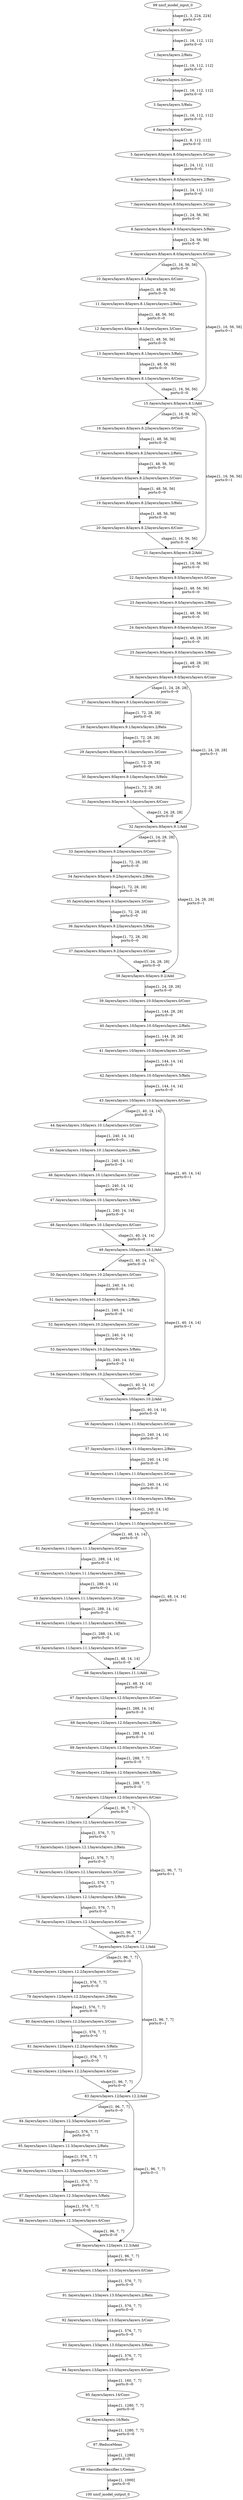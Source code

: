 strict digraph  {
"0 /layers/layers.0/Conv" [id=0, type=Conv];
"1 /layers/layers.2/Relu" [id=1, type=Relu];
"2 /layers/layers.3/Conv" [id=2, type=Conv];
"3 /layers/layers.5/Relu" [id=3, type=Relu];
"4 /layers/layers.6/Conv" [id=4, type=Conv];
"5 /layers/layers.8/layers.8.0/layers/layers.0/Conv" [id=5, type=Conv];
"6 /layers/layers.8/layers.8.0/layers/layers.2/Relu" [id=6, type=Relu];
"7 /layers/layers.8/layers.8.0/layers/layers.3/Conv" [id=7, type=Conv];
"8 /layers/layers.8/layers.8.0/layers/layers.5/Relu" [id=8, type=Relu];
"9 /layers/layers.8/layers.8.0/layers/layers.6/Conv" [id=9, type=Conv];
"10 /layers/layers.8/layers.8.1/layers/layers.0/Conv" [id=10, type=Conv];
"11 /layers/layers.8/layers.8.1/layers/layers.2/Relu" [id=11, type=Relu];
"12 /layers/layers.8/layers.8.1/layers/layers.3/Conv" [id=12, type=Conv];
"13 /layers/layers.8/layers.8.1/layers/layers.5/Relu" [id=13, type=Relu];
"14 /layers/layers.8/layers.8.1/layers/layers.6/Conv" [id=14, type=Conv];
"15 /layers/layers.8/layers.8.1/Add" [id=15, type=Add];
"16 /layers/layers.8/layers.8.2/layers/layers.0/Conv" [id=16, type=Conv];
"17 /layers/layers.8/layers.8.2/layers/layers.2/Relu" [id=17, type=Relu];
"18 /layers/layers.8/layers.8.2/layers/layers.3/Conv" [id=18, type=Conv];
"19 /layers/layers.8/layers.8.2/layers/layers.5/Relu" [id=19, type=Relu];
"20 /layers/layers.8/layers.8.2/layers/layers.6/Conv" [id=20, type=Conv];
"21 /layers/layers.8/layers.8.2/Add" [id=21, type=Add];
"22 /layers/layers.9/layers.9.0/layers/layers.0/Conv" [id=22, type=Conv];
"23 /layers/layers.9/layers.9.0/layers/layers.2/Relu" [id=23, type=Relu];
"24 /layers/layers.9/layers.9.0/layers/layers.3/Conv" [id=24, type=Conv];
"25 /layers/layers.9/layers.9.0/layers/layers.5/Relu" [id=25, type=Relu];
"26 /layers/layers.9/layers.9.0/layers/layers.6/Conv" [id=26, type=Conv];
"27 /layers/layers.9/layers.9.1/layers/layers.0/Conv" [id=27, type=Conv];
"28 /layers/layers.9/layers.9.1/layers/layers.2/Relu" [id=28, type=Relu];
"29 /layers/layers.9/layers.9.1/layers/layers.3/Conv" [id=29, type=Conv];
"30 /layers/layers.9/layers.9.1/layers/layers.5/Relu" [id=30, type=Relu];
"31 /layers/layers.9/layers.9.1/layers/layers.6/Conv" [id=31, type=Conv];
"32 /layers/layers.9/layers.9.1/Add" [id=32, type=Add];
"33 /layers/layers.9/layers.9.2/layers/layers.0/Conv" [id=33, type=Conv];
"34 /layers/layers.9/layers.9.2/layers/layers.2/Relu" [id=34, type=Relu];
"35 /layers/layers.9/layers.9.2/layers/layers.3/Conv" [id=35, type=Conv];
"36 /layers/layers.9/layers.9.2/layers/layers.5/Relu" [id=36, type=Relu];
"37 /layers/layers.9/layers.9.2/layers/layers.6/Conv" [id=37, type=Conv];
"38 /layers/layers.9/layers.9.2/Add" [id=38, type=Add];
"39 /layers/layers.10/layers.10.0/layers/layers.0/Conv" [id=39, type=Conv];
"40 /layers/layers.10/layers.10.0/layers/layers.2/Relu" [id=40, type=Relu];
"41 /layers/layers.10/layers.10.0/layers/layers.3/Conv" [id=41, type=Conv];
"42 /layers/layers.10/layers.10.0/layers/layers.5/Relu" [id=42, type=Relu];
"43 /layers/layers.10/layers.10.0/layers/layers.6/Conv" [id=43, type=Conv];
"44 /layers/layers.10/layers.10.1/layers/layers.0/Conv" [id=44, type=Conv];
"45 /layers/layers.10/layers.10.1/layers/layers.2/Relu" [id=45, type=Relu];
"46 /layers/layers.10/layers.10.1/layers/layers.3/Conv" [id=46, type=Conv];
"47 /layers/layers.10/layers.10.1/layers/layers.5/Relu" [id=47, type=Relu];
"48 /layers/layers.10/layers.10.1/layers/layers.6/Conv" [id=48, type=Conv];
"49 /layers/layers.10/layers.10.1/Add" [id=49, type=Add];
"50 /layers/layers.10/layers.10.2/layers/layers.0/Conv" [id=50, type=Conv];
"51 /layers/layers.10/layers.10.2/layers/layers.2/Relu" [id=51, type=Relu];
"52 /layers/layers.10/layers.10.2/layers/layers.3/Conv" [id=52, type=Conv];
"53 /layers/layers.10/layers.10.2/layers/layers.5/Relu" [id=53, type=Relu];
"54 /layers/layers.10/layers.10.2/layers/layers.6/Conv" [id=54, type=Conv];
"55 /layers/layers.10/layers.10.2/Add" [id=55, type=Add];
"56 /layers/layers.11/layers.11.0/layers/layers.0/Conv" [id=56, type=Conv];
"57 /layers/layers.11/layers.11.0/layers/layers.2/Relu" [id=57, type=Relu];
"58 /layers/layers.11/layers.11.0/layers/layers.3/Conv" [id=58, type=Conv];
"59 /layers/layers.11/layers.11.0/layers/layers.5/Relu" [id=59, type=Relu];
"60 /layers/layers.11/layers.11.0/layers/layers.6/Conv" [id=60, type=Conv];
"61 /layers/layers.11/layers.11.1/layers/layers.0/Conv" [id=61, type=Conv];
"62 /layers/layers.11/layers.11.1/layers/layers.2/Relu" [id=62, type=Relu];
"63 /layers/layers.11/layers.11.1/layers/layers.3/Conv" [id=63, type=Conv];
"64 /layers/layers.11/layers.11.1/layers/layers.5/Relu" [id=64, type=Relu];
"65 /layers/layers.11/layers.11.1/layers/layers.6/Conv" [id=65, type=Conv];
"66 /layers/layers.11/layers.11.1/Add" [id=66, type=Add];
"67 /layers/layers.12/layers.12.0/layers/layers.0/Conv" [id=67, type=Conv];
"68 /layers/layers.12/layers.12.0/layers/layers.2/Relu" [id=68, type=Relu];
"69 /layers/layers.12/layers.12.0/layers/layers.3/Conv" [id=69, type=Conv];
"70 /layers/layers.12/layers.12.0/layers/layers.5/Relu" [id=70, type=Relu];
"71 /layers/layers.12/layers.12.0/layers/layers.6/Conv" [id=71, type=Conv];
"72 /layers/layers.12/layers.12.1/layers/layers.0/Conv" [id=72, type=Conv];
"73 /layers/layers.12/layers.12.1/layers/layers.2/Relu" [id=73, type=Relu];
"74 /layers/layers.12/layers.12.1/layers/layers.3/Conv" [id=74, type=Conv];
"75 /layers/layers.12/layers.12.1/layers/layers.5/Relu" [id=75, type=Relu];
"76 /layers/layers.12/layers.12.1/layers/layers.6/Conv" [id=76, type=Conv];
"77 /layers/layers.12/layers.12.1/Add" [id=77, type=Add];
"78 /layers/layers.12/layers.12.2/layers/layers.0/Conv" [id=78, type=Conv];
"79 /layers/layers.12/layers.12.2/layers/layers.2/Relu" [id=79, type=Relu];
"80 /layers/layers.12/layers.12.2/layers/layers.3/Conv" [id=80, type=Conv];
"81 /layers/layers.12/layers.12.2/layers/layers.5/Relu" [id=81, type=Relu];
"82 /layers/layers.12/layers.12.2/layers/layers.6/Conv" [id=82, type=Conv];
"83 /layers/layers.12/layers.12.2/Add" [id=83, type=Add];
"84 /layers/layers.12/layers.12.3/layers/layers.0/Conv" [id=84, type=Conv];
"85 /layers/layers.12/layers.12.3/layers/layers.2/Relu" [id=85, type=Relu];
"86 /layers/layers.12/layers.12.3/layers/layers.3/Conv" [id=86, type=Conv];
"87 /layers/layers.12/layers.12.3/layers/layers.5/Relu" [id=87, type=Relu];
"88 /layers/layers.12/layers.12.3/layers/layers.6/Conv" [id=88, type=Conv];
"89 /layers/layers.12/layers.12.3/Add" [id=89, type=Add];
"90 /layers/layers.13/layers.13.0/layers/layers.0/Conv" [id=90, type=Conv];
"91 /layers/layers.13/layers.13.0/layers/layers.2/Relu" [id=91, type=Relu];
"92 /layers/layers.13/layers.13.0/layers/layers.3/Conv" [id=92, type=Conv];
"93 /layers/layers.13/layers.13.0/layers/layers.5/Relu" [id=93, type=Relu];
"94 /layers/layers.13/layers.13.0/layers/layers.6/Conv" [id=94, type=Conv];
"95 /layers/layers.14/Conv" [id=95, type=Conv];
"96 /layers/layers.16/Relu" [id=96, type=Relu];
"97 /ReduceMean" [id=97, type=ReduceMean];
"98 /classifier/classifier.1/Gemm" [id=98, type=Gemm];
"99 nncf_model_input_0" [id=99, type=nncf_model_input];
"100 nncf_model_output_0" [id=100, type=nncf_model_output];
"0 /layers/layers.0/Conv" -> "1 /layers/layers.2/Relu"  [label="shape:[1, 16, 112, 112]\nports:0→0", style=solid];
"1 /layers/layers.2/Relu" -> "2 /layers/layers.3/Conv"  [label="shape:[1, 16, 112, 112]\nports:0→0", style=solid];
"2 /layers/layers.3/Conv" -> "3 /layers/layers.5/Relu"  [label="shape:[1, 16, 112, 112]\nports:0→0", style=solid];
"3 /layers/layers.5/Relu" -> "4 /layers/layers.6/Conv"  [label="shape:[1, 16, 112, 112]\nports:0→0", style=solid];
"4 /layers/layers.6/Conv" -> "5 /layers/layers.8/layers.8.0/layers/layers.0/Conv"  [label="shape:[1, 8, 112, 112]\nports:0→0", style=solid];
"5 /layers/layers.8/layers.8.0/layers/layers.0/Conv" -> "6 /layers/layers.8/layers.8.0/layers/layers.2/Relu"  [label="shape:[1, 24, 112, 112]\nports:0→0", style=solid];
"6 /layers/layers.8/layers.8.0/layers/layers.2/Relu" -> "7 /layers/layers.8/layers.8.0/layers/layers.3/Conv"  [label="shape:[1, 24, 112, 112]\nports:0→0", style=solid];
"7 /layers/layers.8/layers.8.0/layers/layers.3/Conv" -> "8 /layers/layers.8/layers.8.0/layers/layers.5/Relu"  [label="shape:[1, 24, 56, 56]\nports:0→0", style=solid];
"8 /layers/layers.8/layers.8.0/layers/layers.5/Relu" -> "9 /layers/layers.8/layers.8.0/layers/layers.6/Conv"  [label="shape:[1, 24, 56, 56]\nports:0→0", style=solid];
"9 /layers/layers.8/layers.8.0/layers/layers.6/Conv" -> "10 /layers/layers.8/layers.8.1/layers/layers.0/Conv"  [label="shape:[1, 16, 56, 56]\nports:0→0", style=solid];
"9 /layers/layers.8/layers.8.0/layers/layers.6/Conv" -> "15 /layers/layers.8/layers.8.1/Add"  [label="shape:[1, 16, 56, 56]\nports:0→1", style=solid];
"10 /layers/layers.8/layers.8.1/layers/layers.0/Conv" -> "11 /layers/layers.8/layers.8.1/layers/layers.2/Relu"  [label="shape:[1, 48, 56, 56]\nports:0→0", style=solid];
"11 /layers/layers.8/layers.8.1/layers/layers.2/Relu" -> "12 /layers/layers.8/layers.8.1/layers/layers.3/Conv"  [label="shape:[1, 48, 56, 56]\nports:0→0", style=solid];
"12 /layers/layers.8/layers.8.1/layers/layers.3/Conv" -> "13 /layers/layers.8/layers.8.1/layers/layers.5/Relu"  [label="shape:[1, 48, 56, 56]\nports:0→0", style=solid];
"13 /layers/layers.8/layers.8.1/layers/layers.5/Relu" -> "14 /layers/layers.8/layers.8.1/layers/layers.6/Conv"  [label="shape:[1, 48, 56, 56]\nports:0→0", style=solid];
"14 /layers/layers.8/layers.8.1/layers/layers.6/Conv" -> "15 /layers/layers.8/layers.8.1/Add"  [label="shape:[1, 16, 56, 56]\nports:0→0", style=solid];
"15 /layers/layers.8/layers.8.1/Add" -> "16 /layers/layers.8/layers.8.2/layers/layers.0/Conv"  [label="shape:[1, 16, 56, 56]\nports:0→0", style=solid];
"15 /layers/layers.8/layers.8.1/Add" -> "21 /layers/layers.8/layers.8.2/Add"  [label="shape:[1, 16, 56, 56]\nports:0→1", style=solid];
"16 /layers/layers.8/layers.8.2/layers/layers.0/Conv" -> "17 /layers/layers.8/layers.8.2/layers/layers.2/Relu"  [label="shape:[1, 48, 56, 56]\nports:0→0", style=solid];
"17 /layers/layers.8/layers.8.2/layers/layers.2/Relu" -> "18 /layers/layers.8/layers.8.2/layers/layers.3/Conv"  [label="shape:[1, 48, 56, 56]\nports:0→0", style=solid];
"18 /layers/layers.8/layers.8.2/layers/layers.3/Conv" -> "19 /layers/layers.8/layers.8.2/layers/layers.5/Relu"  [label="shape:[1, 48, 56, 56]\nports:0→0", style=solid];
"19 /layers/layers.8/layers.8.2/layers/layers.5/Relu" -> "20 /layers/layers.8/layers.8.2/layers/layers.6/Conv"  [label="shape:[1, 48, 56, 56]\nports:0→0", style=solid];
"20 /layers/layers.8/layers.8.2/layers/layers.6/Conv" -> "21 /layers/layers.8/layers.8.2/Add"  [label="shape:[1, 16, 56, 56]\nports:0→0", style=solid];
"21 /layers/layers.8/layers.8.2/Add" -> "22 /layers/layers.9/layers.9.0/layers/layers.0/Conv"  [label="shape:[1, 16, 56, 56]\nports:0→0", style=solid];
"22 /layers/layers.9/layers.9.0/layers/layers.0/Conv" -> "23 /layers/layers.9/layers.9.0/layers/layers.2/Relu"  [label="shape:[1, 48, 56, 56]\nports:0→0", style=solid];
"23 /layers/layers.9/layers.9.0/layers/layers.2/Relu" -> "24 /layers/layers.9/layers.9.0/layers/layers.3/Conv"  [label="shape:[1, 48, 56, 56]\nports:0→0", style=solid];
"24 /layers/layers.9/layers.9.0/layers/layers.3/Conv" -> "25 /layers/layers.9/layers.9.0/layers/layers.5/Relu"  [label="shape:[1, 48, 28, 28]\nports:0→0", style=solid];
"25 /layers/layers.9/layers.9.0/layers/layers.5/Relu" -> "26 /layers/layers.9/layers.9.0/layers/layers.6/Conv"  [label="shape:[1, 48, 28, 28]\nports:0→0", style=solid];
"26 /layers/layers.9/layers.9.0/layers/layers.6/Conv" -> "27 /layers/layers.9/layers.9.1/layers/layers.0/Conv"  [label="shape:[1, 24, 28, 28]\nports:0→0", style=solid];
"26 /layers/layers.9/layers.9.0/layers/layers.6/Conv" -> "32 /layers/layers.9/layers.9.1/Add"  [label="shape:[1, 24, 28, 28]\nports:0→1", style=solid];
"27 /layers/layers.9/layers.9.1/layers/layers.0/Conv" -> "28 /layers/layers.9/layers.9.1/layers/layers.2/Relu"  [label="shape:[1, 72, 28, 28]\nports:0→0", style=solid];
"28 /layers/layers.9/layers.9.1/layers/layers.2/Relu" -> "29 /layers/layers.9/layers.9.1/layers/layers.3/Conv"  [label="shape:[1, 72, 28, 28]\nports:0→0", style=solid];
"29 /layers/layers.9/layers.9.1/layers/layers.3/Conv" -> "30 /layers/layers.9/layers.9.1/layers/layers.5/Relu"  [label="shape:[1, 72, 28, 28]\nports:0→0", style=solid];
"30 /layers/layers.9/layers.9.1/layers/layers.5/Relu" -> "31 /layers/layers.9/layers.9.1/layers/layers.6/Conv"  [label="shape:[1, 72, 28, 28]\nports:0→0", style=solid];
"31 /layers/layers.9/layers.9.1/layers/layers.6/Conv" -> "32 /layers/layers.9/layers.9.1/Add"  [label="shape:[1, 24, 28, 28]\nports:0→0", style=solid];
"32 /layers/layers.9/layers.9.1/Add" -> "33 /layers/layers.9/layers.9.2/layers/layers.0/Conv"  [label="shape:[1, 24, 28, 28]\nports:0→0", style=solid];
"32 /layers/layers.9/layers.9.1/Add" -> "38 /layers/layers.9/layers.9.2/Add"  [label="shape:[1, 24, 28, 28]\nports:0→1", style=solid];
"33 /layers/layers.9/layers.9.2/layers/layers.0/Conv" -> "34 /layers/layers.9/layers.9.2/layers/layers.2/Relu"  [label="shape:[1, 72, 28, 28]\nports:0→0", style=solid];
"34 /layers/layers.9/layers.9.2/layers/layers.2/Relu" -> "35 /layers/layers.9/layers.9.2/layers/layers.3/Conv"  [label="shape:[1, 72, 28, 28]\nports:0→0", style=solid];
"35 /layers/layers.9/layers.9.2/layers/layers.3/Conv" -> "36 /layers/layers.9/layers.9.2/layers/layers.5/Relu"  [label="shape:[1, 72, 28, 28]\nports:0→0", style=solid];
"36 /layers/layers.9/layers.9.2/layers/layers.5/Relu" -> "37 /layers/layers.9/layers.9.2/layers/layers.6/Conv"  [label="shape:[1, 72, 28, 28]\nports:0→0", style=solid];
"37 /layers/layers.9/layers.9.2/layers/layers.6/Conv" -> "38 /layers/layers.9/layers.9.2/Add"  [label="shape:[1, 24, 28, 28]\nports:0→0", style=solid];
"38 /layers/layers.9/layers.9.2/Add" -> "39 /layers/layers.10/layers.10.0/layers/layers.0/Conv"  [label="shape:[1, 24, 28, 28]\nports:0→0", style=solid];
"39 /layers/layers.10/layers.10.0/layers/layers.0/Conv" -> "40 /layers/layers.10/layers.10.0/layers/layers.2/Relu"  [label="shape:[1, 144, 28, 28]\nports:0→0", style=solid];
"40 /layers/layers.10/layers.10.0/layers/layers.2/Relu" -> "41 /layers/layers.10/layers.10.0/layers/layers.3/Conv"  [label="shape:[1, 144, 28, 28]\nports:0→0", style=solid];
"41 /layers/layers.10/layers.10.0/layers/layers.3/Conv" -> "42 /layers/layers.10/layers.10.0/layers/layers.5/Relu"  [label="shape:[1, 144, 14, 14]\nports:0→0", style=solid];
"42 /layers/layers.10/layers.10.0/layers/layers.5/Relu" -> "43 /layers/layers.10/layers.10.0/layers/layers.6/Conv"  [label="shape:[1, 144, 14, 14]\nports:0→0", style=solid];
"43 /layers/layers.10/layers.10.0/layers/layers.6/Conv" -> "44 /layers/layers.10/layers.10.1/layers/layers.0/Conv"  [label="shape:[1, 40, 14, 14]\nports:0→0", style=solid];
"43 /layers/layers.10/layers.10.0/layers/layers.6/Conv" -> "49 /layers/layers.10/layers.10.1/Add"  [label="shape:[1, 40, 14, 14]\nports:0→1", style=solid];
"44 /layers/layers.10/layers.10.1/layers/layers.0/Conv" -> "45 /layers/layers.10/layers.10.1/layers/layers.2/Relu"  [label="shape:[1, 240, 14, 14]\nports:0→0", style=solid];
"45 /layers/layers.10/layers.10.1/layers/layers.2/Relu" -> "46 /layers/layers.10/layers.10.1/layers/layers.3/Conv"  [label="shape:[1, 240, 14, 14]\nports:0→0", style=solid];
"46 /layers/layers.10/layers.10.1/layers/layers.3/Conv" -> "47 /layers/layers.10/layers.10.1/layers/layers.5/Relu"  [label="shape:[1, 240, 14, 14]\nports:0→0", style=solid];
"47 /layers/layers.10/layers.10.1/layers/layers.5/Relu" -> "48 /layers/layers.10/layers.10.1/layers/layers.6/Conv"  [label="shape:[1, 240, 14, 14]\nports:0→0", style=solid];
"48 /layers/layers.10/layers.10.1/layers/layers.6/Conv" -> "49 /layers/layers.10/layers.10.1/Add"  [label="shape:[1, 40, 14, 14]\nports:0→0", style=solid];
"49 /layers/layers.10/layers.10.1/Add" -> "50 /layers/layers.10/layers.10.2/layers/layers.0/Conv"  [label="shape:[1, 40, 14, 14]\nports:0→0", style=solid];
"49 /layers/layers.10/layers.10.1/Add" -> "55 /layers/layers.10/layers.10.2/Add"  [label="shape:[1, 40, 14, 14]\nports:0→1", style=solid];
"50 /layers/layers.10/layers.10.2/layers/layers.0/Conv" -> "51 /layers/layers.10/layers.10.2/layers/layers.2/Relu"  [label="shape:[1, 240, 14, 14]\nports:0→0", style=solid];
"51 /layers/layers.10/layers.10.2/layers/layers.2/Relu" -> "52 /layers/layers.10/layers.10.2/layers/layers.3/Conv"  [label="shape:[1, 240, 14, 14]\nports:0→0", style=solid];
"52 /layers/layers.10/layers.10.2/layers/layers.3/Conv" -> "53 /layers/layers.10/layers.10.2/layers/layers.5/Relu"  [label="shape:[1, 240, 14, 14]\nports:0→0", style=solid];
"53 /layers/layers.10/layers.10.2/layers/layers.5/Relu" -> "54 /layers/layers.10/layers.10.2/layers/layers.6/Conv"  [label="shape:[1, 240, 14, 14]\nports:0→0", style=solid];
"54 /layers/layers.10/layers.10.2/layers/layers.6/Conv" -> "55 /layers/layers.10/layers.10.2/Add"  [label="shape:[1, 40, 14, 14]\nports:0→0", style=solid];
"55 /layers/layers.10/layers.10.2/Add" -> "56 /layers/layers.11/layers.11.0/layers/layers.0/Conv"  [label="shape:[1, 40, 14, 14]\nports:0→0", style=solid];
"56 /layers/layers.11/layers.11.0/layers/layers.0/Conv" -> "57 /layers/layers.11/layers.11.0/layers/layers.2/Relu"  [label="shape:[1, 240, 14, 14]\nports:0→0", style=solid];
"57 /layers/layers.11/layers.11.0/layers/layers.2/Relu" -> "58 /layers/layers.11/layers.11.0/layers/layers.3/Conv"  [label="shape:[1, 240, 14, 14]\nports:0→0", style=solid];
"58 /layers/layers.11/layers.11.0/layers/layers.3/Conv" -> "59 /layers/layers.11/layers.11.0/layers/layers.5/Relu"  [label="shape:[1, 240, 14, 14]\nports:0→0", style=solid];
"59 /layers/layers.11/layers.11.0/layers/layers.5/Relu" -> "60 /layers/layers.11/layers.11.0/layers/layers.6/Conv"  [label="shape:[1, 240, 14, 14]\nports:0→0", style=solid];
"60 /layers/layers.11/layers.11.0/layers/layers.6/Conv" -> "61 /layers/layers.11/layers.11.1/layers/layers.0/Conv"  [label="shape:[1, 48, 14, 14]\nports:0→0", style=solid];
"60 /layers/layers.11/layers.11.0/layers/layers.6/Conv" -> "66 /layers/layers.11/layers.11.1/Add"  [label="shape:[1, 48, 14, 14]\nports:0→1", style=solid];
"61 /layers/layers.11/layers.11.1/layers/layers.0/Conv" -> "62 /layers/layers.11/layers.11.1/layers/layers.2/Relu"  [label="shape:[1, 288, 14, 14]\nports:0→0", style=solid];
"62 /layers/layers.11/layers.11.1/layers/layers.2/Relu" -> "63 /layers/layers.11/layers.11.1/layers/layers.3/Conv"  [label="shape:[1, 288, 14, 14]\nports:0→0", style=solid];
"63 /layers/layers.11/layers.11.1/layers/layers.3/Conv" -> "64 /layers/layers.11/layers.11.1/layers/layers.5/Relu"  [label="shape:[1, 288, 14, 14]\nports:0→0", style=solid];
"64 /layers/layers.11/layers.11.1/layers/layers.5/Relu" -> "65 /layers/layers.11/layers.11.1/layers/layers.6/Conv"  [label="shape:[1, 288, 14, 14]\nports:0→0", style=solid];
"65 /layers/layers.11/layers.11.1/layers/layers.6/Conv" -> "66 /layers/layers.11/layers.11.1/Add"  [label="shape:[1, 48, 14, 14]\nports:0→0", style=solid];
"66 /layers/layers.11/layers.11.1/Add" -> "67 /layers/layers.12/layers.12.0/layers/layers.0/Conv"  [label="shape:[1, 48, 14, 14]\nports:0→0", style=solid];
"67 /layers/layers.12/layers.12.0/layers/layers.0/Conv" -> "68 /layers/layers.12/layers.12.0/layers/layers.2/Relu"  [label="shape:[1, 288, 14, 14]\nports:0→0", style=solid];
"68 /layers/layers.12/layers.12.0/layers/layers.2/Relu" -> "69 /layers/layers.12/layers.12.0/layers/layers.3/Conv"  [label="shape:[1, 288, 14, 14]\nports:0→0", style=solid];
"69 /layers/layers.12/layers.12.0/layers/layers.3/Conv" -> "70 /layers/layers.12/layers.12.0/layers/layers.5/Relu"  [label="shape:[1, 288, 7, 7]\nports:0→0", style=solid];
"70 /layers/layers.12/layers.12.0/layers/layers.5/Relu" -> "71 /layers/layers.12/layers.12.0/layers/layers.6/Conv"  [label="shape:[1, 288, 7, 7]\nports:0→0", style=solid];
"71 /layers/layers.12/layers.12.0/layers/layers.6/Conv" -> "72 /layers/layers.12/layers.12.1/layers/layers.0/Conv"  [label="shape:[1, 96, 7, 7]\nports:0→0", style=solid];
"71 /layers/layers.12/layers.12.0/layers/layers.6/Conv" -> "77 /layers/layers.12/layers.12.1/Add"  [label="shape:[1, 96, 7, 7]\nports:0→1", style=solid];
"72 /layers/layers.12/layers.12.1/layers/layers.0/Conv" -> "73 /layers/layers.12/layers.12.1/layers/layers.2/Relu"  [label="shape:[1, 576, 7, 7]\nports:0→0", style=solid];
"73 /layers/layers.12/layers.12.1/layers/layers.2/Relu" -> "74 /layers/layers.12/layers.12.1/layers/layers.3/Conv"  [label="shape:[1, 576, 7, 7]\nports:0→0", style=solid];
"74 /layers/layers.12/layers.12.1/layers/layers.3/Conv" -> "75 /layers/layers.12/layers.12.1/layers/layers.5/Relu"  [label="shape:[1, 576, 7, 7]\nports:0→0", style=solid];
"75 /layers/layers.12/layers.12.1/layers/layers.5/Relu" -> "76 /layers/layers.12/layers.12.1/layers/layers.6/Conv"  [label="shape:[1, 576, 7, 7]\nports:0→0", style=solid];
"76 /layers/layers.12/layers.12.1/layers/layers.6/Conv" -> "77 /layers/layers.12/layers.12.1/Add"  [label="shape:[1, 96, 7, 7]\nports:0→0", style=solid];
"77 /layers/layers.12/layers.12.1/Add" -> "78 /layers/layers.12/layers.12.2/layers/layers.0/Conv"  [label="shape:[1, 96, 7, 7]\nports:0→0", style=solid];
"77 /layers/layers.12/layers.12.1/Add" -> "83 /layers/layers.12/layers.12.2/Add"  [label="shape:[1, 96, 7, 7]\nports:0→1", style=solid];
"78 /layers/layers.12/layers.12.2/layers/layers.0/Conv" -> "79 /layers/layers.12/layers.12.2/layers/layers.2/Relu"  [label="shape:[1, 576, 7, 7]\nports:0→0", style=solid];
"79 /layers/layers.12/layers.12.2/layers/layers.2/Relu" -> "80 /layers/layers.12/layers.12.2/layers/layers.3/Conv"  [label="shape:[1, 576, 7, 7]\nports:0→0", style=solid];
"80 /layers/layers.12/layers.12.2/layers/layers.3/Conv" -> "81 /layers/layers.12/layers.12.2/layers/layers.5/Relu"  [label="shape:[1, 576, 7, 7]\nports:0→0", style=solid];
"81 /layers/layers.12/layers.12.2/layers/layers.5/Relu" -> "82 /layers/layers.12/layers.12.2/layers/layers.6/Conv"  [label="shape:[1, 576, 7, 7]\nports:0→0", style=solid];
"82 /layers/layers.12/layers.12.2/layers/layers.6/Conv" -> "83 /layers/layers.12/layers.12.2/Add"  [label="shape:[1, 96, 7, 7]\nports:0→0", style=solid];
"83 /layers/layers.12/layers.12.2/Add" -> "84 /layers/layers.12/layers.12.3/layers/layers.0/Conv"  [label="shape:[1, 96, 7, 7]\nports:0→0", style=solid];
"83 /layers/layers.12/layers.12.2/Add" -> "89 /layers/layers.12/layers.12.3/Add"  [label="shape:[1, 96, 7, 7]\nports:0→1", style=solid];
"84 /layers/layers.12/layers.12.3/layers/layers.0/Conv" -> "85 /layers/layers.12/layers.12.3/layers/layers.2/Relu"  [label="shape:[1, 576, 7, 7]\nports:0→0", style=solid];
"85 /layers/layers.12/layers.12.3/layers/layers.2/Relu" -> "86 /layers/layers.12/layers.12.3/layers/layers.3/Conv"  [label="shape:[1, 576, 7, 7]\nports:0→0", style=solid];
"86 /layers/layers.12/layers.12.3/layers/layers.3/Conv" -> "87 /layers/layers.12/layers.12.3/layers/layers.5/Relu"  [label="shape:[1, 576, 7, 7]\nports:0→0", style=solid];
"87 /layers/layers.12/layers.12.3/layers/layers.5/Relu" -> "88 /layers/layers.12/layers.12.3/layers/layers.6/Conv"  [label="shape:[1, 576, 7, 7]\nports:0→0", style=solid];
"88 /layers/layers.12/layers.12.3/layers/layers.6/Conv" -> "89 /layers/layers.12/layers.12.3/Add"  [label="shape:[1, 96, 7, 7]\nports:0→0", style=solid];
"89 /layers/layers.12/layers.12.3/Add" -> "90 /layers/layers.13/layers.13.0/layers/layers.0/Conv"  [label="shape:[1, 96, 7, 7]\nports:0→0", style=solid];
"90 /layers/layers.13/layers.13.0/layers/layers.0/Conv" -> "91 /layers/layers.13/layers.13.0/layers/layers.2/Relu"  [label="shape:[1, 576, 7, 7]\nports:0→0", style=solid];
"91 /layers/layers.13/layers.13.0/layers/layers.2/Relu" -> "92 /layers/layers.13/layers.13.0/layers/layers.3/Conv"  [label="shape:[1, 576, 7, 7]\nports:0→0", style=solid];
"92 /layers/layers.13/layers.13.0/layers/layers.3/Conv" -> "93 /layers/layers.13/layers.13.0/layers/layers.5/Relu"  [label="shape:[1, 576, 7, 7]\nports:0→0", style=solid];
"93 /layers/layers.13/layers.13.0/layers/layers.5/Relu" -> "94 /layers/layers.13/layers.13.0/layers/layers.6/Conv"  [label="shape:[1, 576, 7, 7]\nports:0→0", style=solid];
"94 /layers/layers.13/layers.13.0/layers/layers.6/Conv" -> "95 /layers/layers.14/Conv"  [label="shape:[1, 160, 7, 7]\nports:0→0", style=solid];
"95 /layers/layers.14/Conv" -> "96 /layers/layers.16/Relu"  [label="shape:[1, 1280, 7, 7]\nports:0→0", style=solid];
"96 /layers/layers.16/Relu" -> "97 /ReduceMean"  [label="shape:[1, 1280, 7, 7]\nports:0→0", style=solid];
"97 /ReduceMean" -> "98 /classifier/classifier.1/Gemm"  [label="shape:[1, 1280]\nports:0→0", style=solid];
"98 /classifier/classifier.1/Gemm" -> "100 nncf_model_output_0"  [label="shape:[1, 1000]\nports:0→0", style=solid];
"99 nncf_model_input_0" -> "0 /layers/layers.0/Conv"  [label="shape:[1, 3, 224, 224]\nports:0→0", style=solid];
}
